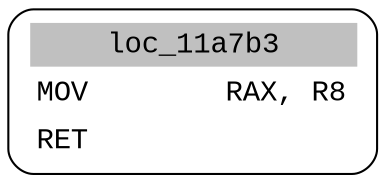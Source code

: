 digraph asm_graph {
1941 [
shape="Mrecord" fontname="Courier New"label =<<table border="0" cellborder="0" cellpadding="3"><tr><td align="center" colspan="2" bgcolor="grey">loc_11a7b3</td></tr><tr><td align="left">MOV        RAX, R8</td></tr><tr><td align="left">RET        </td></tr></table>> ];
}